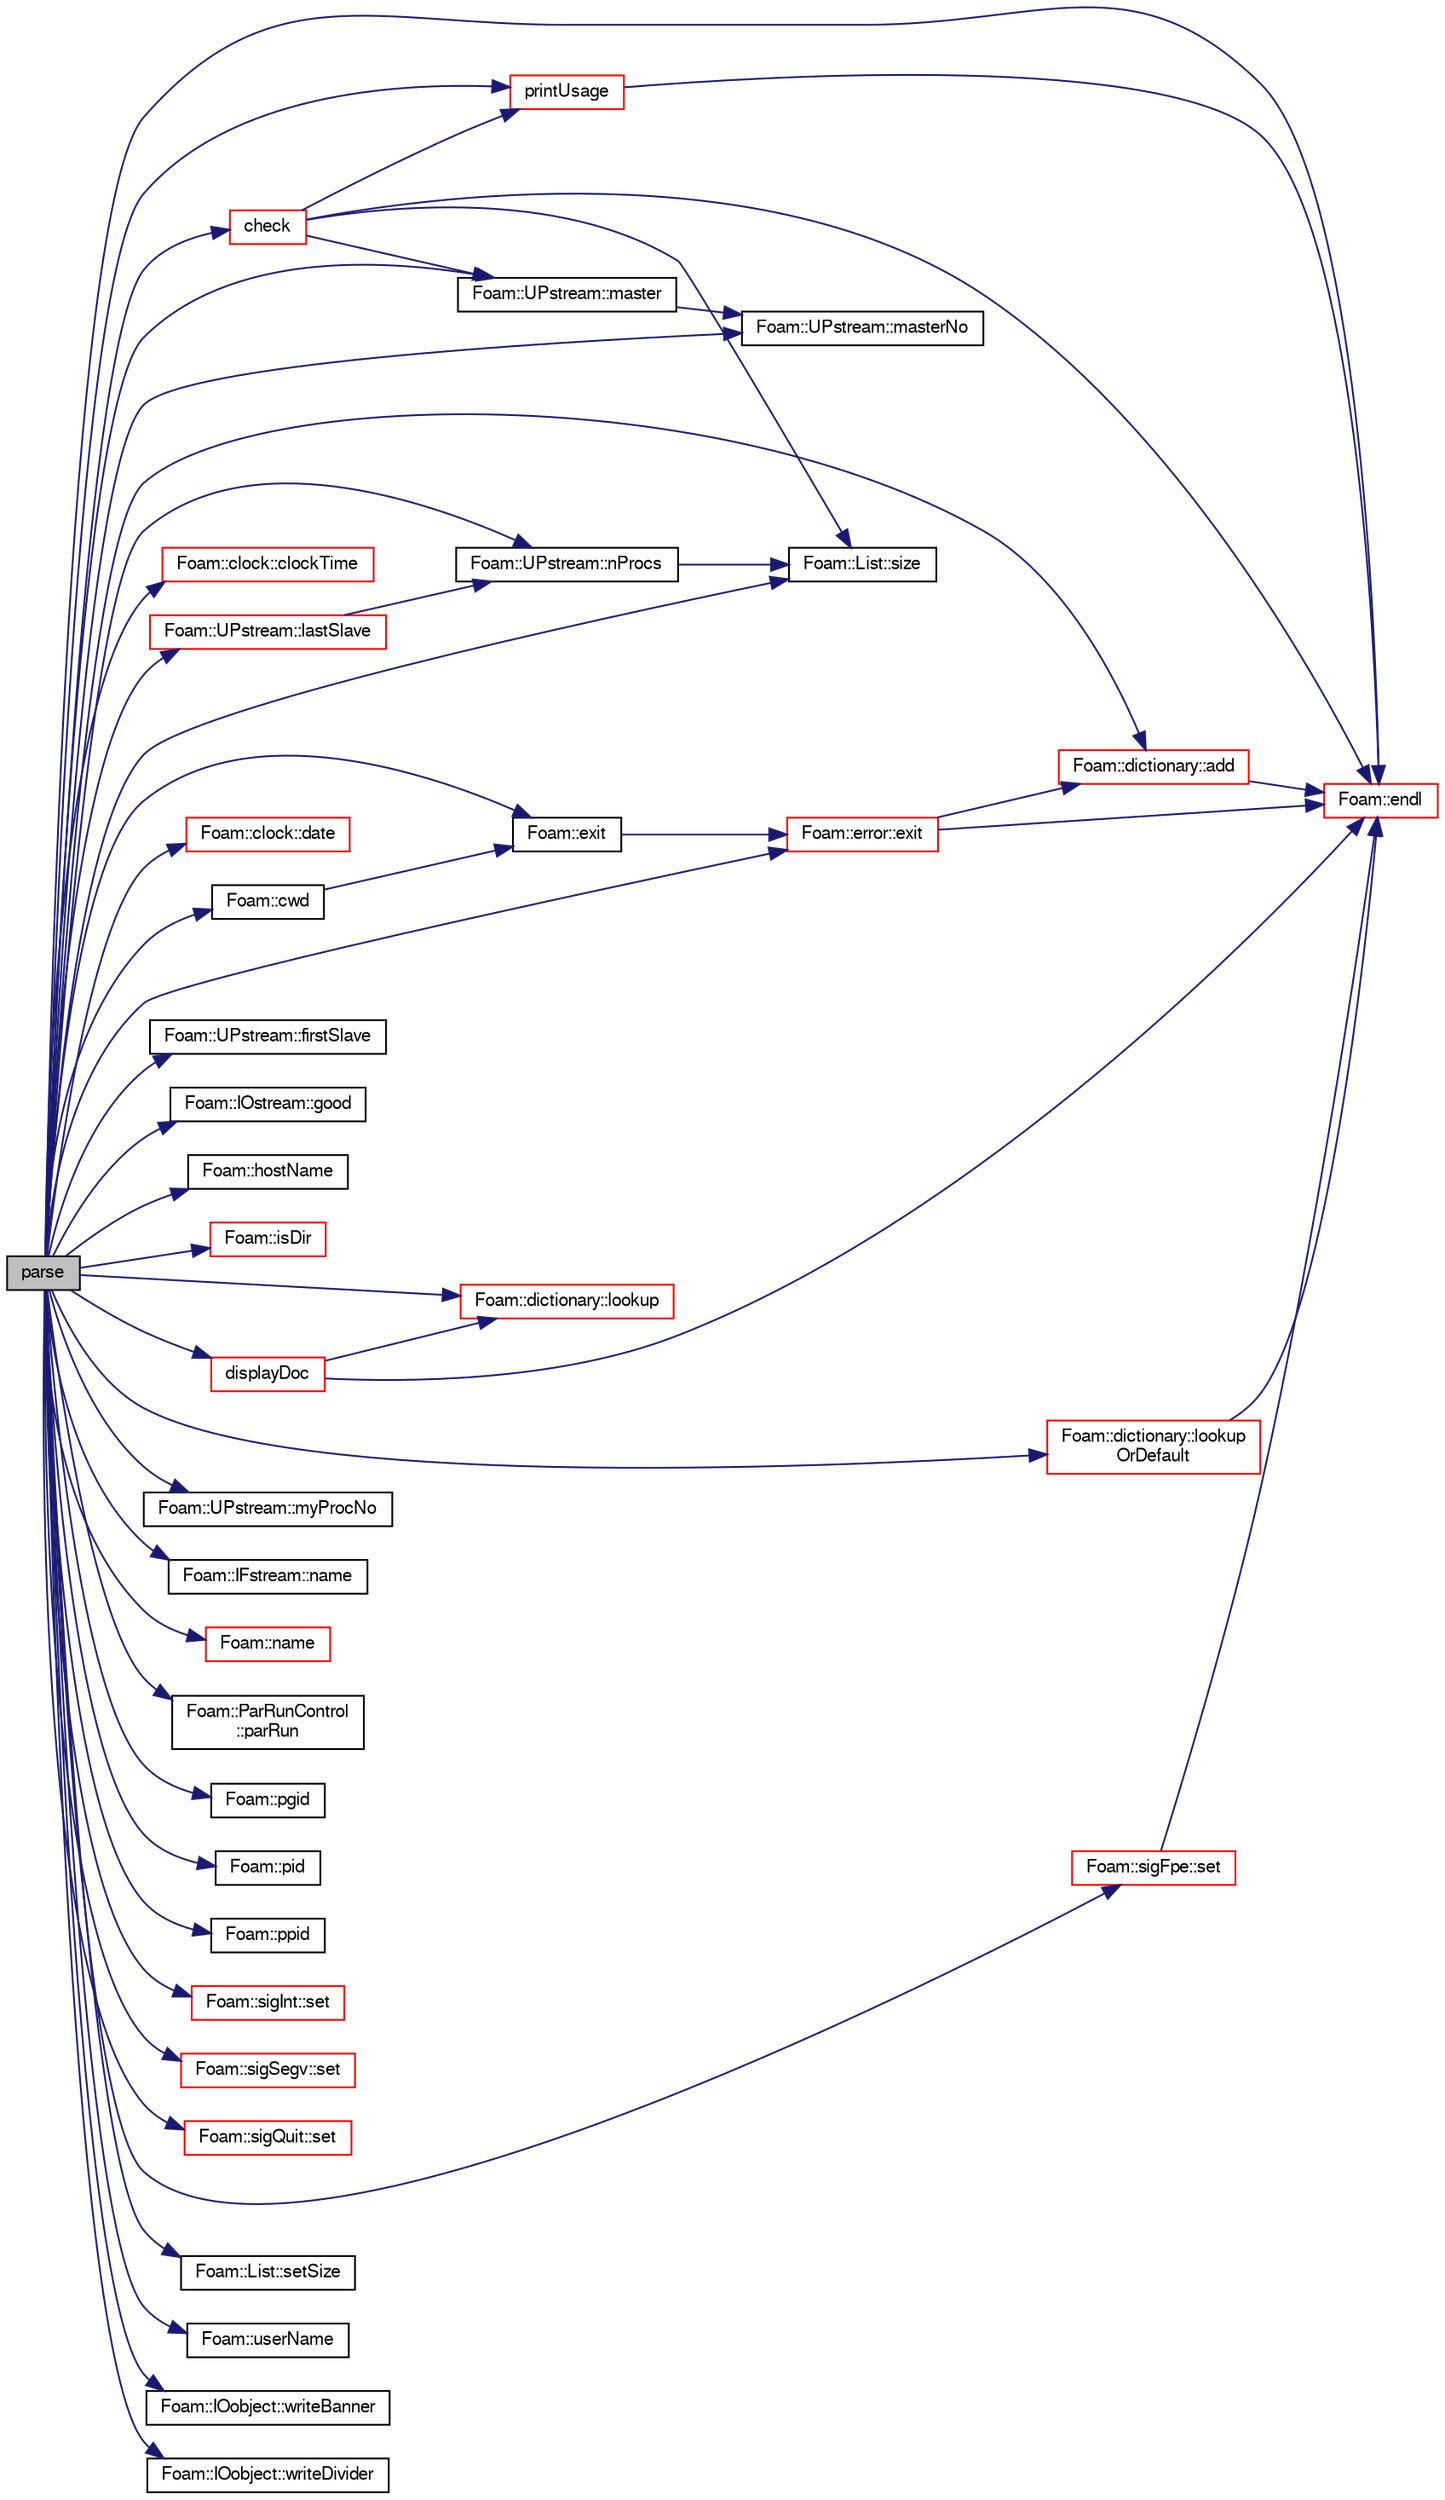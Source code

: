 digraph "parse"
{
  bgcolor="transparent";
  edge [fontname="FreeSans",fontsize="10",labelfontname="FreeSans",labelfontsize="10"];
  node [fontname="FreeSans",fontsize="10",shape=record];
  rankdir="LR";
  Node687 [label="parse",height=0.2,width=0.4,color="black", fillcolor="grey75", style="filled", fontcolor="black"];
  Node687 -> Node688 [color="midnightblue",fontsize="10",style="solid",fontname="FreeSans"];
  Node688 [label="Foam::dictionary::add",height=0.2,width=0.4,color="red",URL="$a26014.html#ac2ddcab42322c8d8af5e5830ab4d431b",tooltip="Add a new entry. "];
  Node688 -> Node698 [color="midnightblue",fontsize="10",style="solid",fontname="FreeSans"];
  Node698 [label="Foam::endl",height=0.2,width=0.4,color="red",URL="$a21124.html#a2db8fe02a0d3909e9351bb4275b23ce4",tooltip="Add newline and flush stream. "];
  Node687 -> Node731 [color="midnightblue",fontsize="10",style="solid",fontname="FreeSans"];
  Node731 [label="check",height=0.2,width=0.4,color="red",URL="$a26662.html#ae2ad9f17c7b27a0ccebcf6d79c814d63",tooltip="Check argument list. "];
  Node731 -> Node732 [color="midnightblue",fontsize="10",style="solid",fontname="FreeSans"];
  Node732 [label="Foam::UPstream::master",height=0.2,width=0.4,color="black",URL="$a26270.html#a36af549940a0aae3733774649594489f",tooltip="Am I the master process. "];
  Node732 -> Node733 [color="midnightblue",fontsize="10",style="solid",fontname="FreeSans"];
  Node733 [label="Foam::UPstream::masterNo",height=0.2,width=0.4,color="black",URL="$a26270.html#a30260fa445b5e3e14a9042269664adde",tooltip="Process index of the master. "];
  Node731 -> Node734 [color="midnightblue",fontsize="10",style="solid",fontname="FreeSans"];
  Node734 [label="Foam::List::size",height=0.2,width=0.4,color="black",URL="$a25694.html#a8a5f6fa29bd4b500caf186f60245b384",tooltip="Override size to be inconsistent with allocated storage. "];
  Node731 -> Node698 [color="midnightblue",fontsize="10",style="solid",fontname="FreeSans"];
  Node731 -> Node991 [color="midnightblue",fontsize="10",style="solid",fontname="FreeSans"];
  Node991 [label="printUsage",height=0.2,width=0.4,color="red",URL="$a26662.html#ae611c00639ead5776f4e982bbfd65ba5",tooltip="Print usage. "];
  Node991 -> Node698 [color="midnightblue",fontsize="10",style="solid",fontname="FreeSans"];
  Node687 -> Node994 [color="midnightblue",fontsize="10",style="solid",fontname="FreeSans"];
  Node994 [label="Foam::clock::clockTime",height=0.2,width=0.4,color="red",URL="$a26670.html#a716145c4eae38fe6388b4c2b6eb3b576",tooltip="Return the current wall-clock time as a string. "];
  Node687 -> Node998 [color="midnightblue",fontsize="10",style="solid",fontname="FreeSans"];
  Node998 [label="Foam::cwd",height=0.2,width=0.4,color="black",URL="$a21124.html#a07e65e44305ffb6594966d3a53cb6272",tooltip="Return current working directory path name. "];
  Node998 -> Node739 [color="midnightblue",fontsize="10",style="solid",fontname="FreeSans"];
  Node739 [label="Foam::exit",height=0.2,width=0.4,color="black",URL="$a21124.html#a06ca7250d8e89caf05243ec094843642"];
  Node739 -> Node740 [color="midnightblue",fontsize="10",style="solid",fontname="FreeSans"];
  Node740 [label="Foam::error::exit",height=0.2,width=0.4,color="red",URL="$a26082.html#a8e05d3ad7f8730ff9a8bab5360fd7854",tooltip="Exit : can be called for any error to exit program. "];
  Node740 -> Node688 [color="midnightblue",fontsize="10",style="solid",fontname="FreeSans"];
  Node740 -> Node698 [color="midnightblue",fontsize="10",style="solid",fontname="FreeSans"];
  Node687 -> Node999 [color="midnightblue",fontsize="10",style="solid",fontname="FreeSans"];
  Node999 [label="Foam::clock::date",height=0.2,width=0.4,color="red",URL="$a26670.html#a85937959bc3f366942ea89fe679d22d0",tooltip="Return the current wall-clock date as a string. "];
  Node687 -> Node1000 [color="midnightblue",fontsize="10",style="solid",fontname="FreeSans"];
  Node1000 [label="displayDoc",height=0.2,width=0.4,color="red",URL="$a26662.html#a9b27b732ab8af61a9511f20b6d3c5abc",tooltip="Display documentation in browser. "];
  Node1000 -> Node747 [color="midnightblue",fontsize="10",style="solid",fontname="FreeSans"];
  Node747 [label="Foam::dictionary::lookup",height=0.2,width=0.4,color="red",URL="$a26014.html#a6a0727fa523e48977e27348663def509",tooltip="Find and return an entry data stream. "];
  Node1000 -> Node698 [color="midnightblue",fontsize="10",style="solid",fontname="FreeSans"];
  Node687 -> Node698 [color="midnightblue",fontsize="10",style="solid",fontname="FreeSans"];
  Node687 -> Node739 [color="midnightblue",fontsize="10",style="solid",fontname="FreeSans"];
  Node687 -> Node740 [color="midnightblue",fontsize="10",style="solid",fontname="FreeSans"];
  Node687 -> Node1007 [color="midnightblue",fontsize="10",style="solid",fontname="FreeSans"];
  Node1007 [label="Foam::UPstream::firstSlave",height=0.2,width=0.4,color="black",URL="$a26270.html#acf61876860b10a79aff95e52dd0c533f",tooltip="Process index of first slave. "];
  Node687 -> Node715 [color="midnightblue",fontsize="10",style="solid",fontname="FreeSans"];
  Node715 [label="Foam::IOstream::good",height=0.2,width=0.4,color="black",URL="$a26226.html#abdcc7f96f487faadc7769afcf58fe992",tooltip="Return true if next operation might succeed. "];
  Node687 -> Node1008 [color="midnightblue",fontsize="10",style="solid",fontname="FreeSans"];
  Node1008 [label="Foam::hostName",height=0.2,width=0.4,color="black",URL="$a21124.html#a79115b5e88efba141e59d08cfbd1d26e",tooltip="Return the system&#39;s host name, as per hostname(1) "];
  Node687 -> Node813 [color="midnightblue",fontsize="10",style="solid",fontname="FreeSans"];
  Node813 [label="Foam::isDir",height=0.2,width=0.4,color="red",URL="$a21124.html#a9c9cf5d33b9c5961f835aefe5d860c5a",tooltip="Does the name exist as a DIRECTORY in the file system? "];
  Node687 -> Node1009 [color="midnightblue",fontsize="10",style="solid",fontname="FreeSans"];
  Node1009 [label="Foam::UPstream::lastSlave",height=0.2,width=0.4,color="red",URL="$a26270.html#a6ba6de79b96f3b7f2d987b2b657f47e1",tooltip="Process index of last slave. "];
  Node1009 -> Node814 [color="midnightblue",fontsize="10",style="solid",fontname="FreeSans"];
  Node814 [label="Foam::UPstream::nProcs",height=0.2,width=0.4,color="black",URL="$a26270.html#aada0e04d8127eda8ee95be0772754a4f",tooltip="Number of processes in parallel run. "];
  Node814 -> Node734 [color="midnightblue",fontsize="10",style="solid",fontname="FreeSans"];
  Node687 -> Node747 [color="midnightblue",fontsize="10",style="solid",fontname="FreeSans"];
  Node687 -> Node1010 [color="midnightblue",fontsize="10",style="solid",fontname="FreeSans"];
  Node1010 [label="Foam::dictionary::lookup\lOrDefault",height=0.2,width=0.4,color="red",URL="$a26014.html#a69ee064dcc6d649df523e02e5c242922",tooltip="Find and return a T,. "];
  Node1010 -> Node698 [color="midnightblue",fontsize="10",style="solid",fontname="FreeSans"];
  Node687 -> Node732 [color="midnightblue",fontsize="10",style="solid",fontname="FreeSans"];
  Node687 -> Node733 [color="midnightblue",fontsize="10",style="solid",fontname="FreeSans"];
  Node687 -> Node818 [color="midnightblue",fontsize="10",style="solid",fontname="FreeSans"];
  Node818 [label="Foam::UPstream::myProcNo",height=0.2,width=0.4,color="black",URL="$a26270.html#afc74d89573de32a3032c916f8cdd1733",tooltip="Number of this process (starting from masterNo() = 0) "];
  Node687 -> Node1013 [color="midnightblue",fontsize="10",style="solid",fontname="FreeSans"];
  Node1013 [label="Foam::IFstream::name",height=0.2,width=0.4,color="black",URL="$a26182.html#aba53f1f9c8fadfa65f4099af10df348c",tooltip="Return the name of the stream. "];
  Node687 -> Node807 [color="midnightblue",fontsize="10",style="solid",fontname="FreeSans"];
  Node807 [label="Foam::name",height=0.2,width=0.4,color="red",URL="$a21124.html#adcb0df2bd4953cb6bb390272d8263c3a",tooltip="Return a string representation of a complex. "];
  Node687 -> Node814 [color="midnightblue",fontsize="10",style="solid",fontname="FreeSans"];
  Node687 -> Node1014 [color="midnightblue",fontsize="10",style="solid",fontname="FreeSans"];
  Node1014 [label="Foam::ParRunControl\l::parRun",height=0.2,width=0.4,color="black",URL="$a26666.html#a6f44079aa375da9e24fd32e56ccb05c0"];
  Node687 -> Node1015 [color="midnightblue",fontsize="10",style="solid",fontname="FreeSans"];
  Node1015 [label="Foam::pgid",height=0.2,width=0.4,color="black",URL="$a21124.html#a7058cbd6ff169b4d7aed9083eed858e9",tooltip="Return the group PID of this process. "];
  Node687 -> Node1016 [color="midnightblue",fontsize="10",style="solid",fontname="FreeSans"];
  Node1016 [label="Foam::pid",height=0.2,width=0.4,color="black",URL="$a21124.html#ab621fe2533a48ef515cd6477f3aec992",tooltip="Return the PID of this process. "];
  Node687 -> Node1017 [color="midnightblue",fontsize="10",style="solid",fontname="FreeSans"];
  Node1017 [label="Foam::ppid",height=0.2,width=0.4,color="black",URL="$a21124.html#a9b13ab83426179ca07d1beceb5148cda",tooltip="Return the parent PID of this process. "];
  Node687 -> Node991 [color="midnightblue",fontsize="10",style="solid",fontname="FreeSans"];
  Node687 -> Node1018 [color="midnightblue",fontsize="10",style="solid",fontname="FreeSans"];
  Node1018 [label="Foam::sigInt::set",height=0.2,width=0.4,color="red",URL="$a28546.html#af30d71d7871d89cd6a08a781f7bf0a15",tooltip="Activate SIGINT signal handler. "];
  Node687 -> Node1019 [color="midnightblue",fontsize="10",style="solid",fontname="FreeSans"];
  Node1019 [label="Foam::sigSegv::set",height=0.2,width=0.4,color="red",URL="$a28554.html#af30d71d7871d89cd6a08a781f7bf0a15",tooltip="Activate SIGSEGV signal handler. "];
  Node687 -> Node1020 [color="midnightblue",fontsize="10",style="solid",fontname="FreeSans"];
  Node1020 [label="Foam::sigQuit::set",height=0.2,width=0.4,color="red",URL="$a28550.html#af30d71d7871d89cd6a08a781f7bf0a15",tooltip="Activate SIGQUIT signal handler. "];
  Node687 -> Node1021 [color="midnightblue",fontsize="10",style="solid",fontname="FreeSans"];
  Node1021 [label="Foam::sigFpe::set",height=0.2,width=0.4,color="red",URL="$a28542.html#af30d71d7871d89cd6a08a781f7bf0a15",tooltip="Activate SIGFPE signal handler when FOAM_SIGFPE is set. "];
  Node1021 -> Node698 [color="midnightblue",fontsize="10",style="solid",fontname="FreeSans"];
  Node687 -> Node753 [color="midnightblue",fontsize="10",style="solid",fontname="FreeSans"];
  Node753 [label="Foam::List::setSize",height=0.2,width=0.4,color="black",URL="$a25694.html#aedb985ffeaf1bdbfeccc2a8730405703",tooltip="Reset size of List. "];
  Node687 -> Node734 [color="midnightblue",fontsize="10",style="solid",fontname="FreeSans"];
  Node687 -> Node1022 [color="midnightblue",fontsize="10",style="solid",fontname="FreeSans"];
  Node1022 [label="Foam::userName",height=0.2,width=0.4,color="black",URL="$a21124.html#a6d8325a98d213a3ff962d88bfdd504e6",tooltip="Return the user&#39;s login name. "];
  Node687 -> Node1023 [color="midnightblue",fontsize="10",style="solid",fontname="FreeSans"];
  Node1023 [label="Foam::IOobject::writeBanner",height=0.2,width=0.4,color="black",URL="$a26142.html#a02fe83a3242334d79d9798f542c1b780",tooltip="Write the standard OpenFOAM file/dictionary banner. "];
  Node687 -> Node1024 [color="midnightblue",fontsize="10",style="solid",fontname="FreeSans"];
  Node1024 [label="Foam::IOobject::writeDivider",height=0.2,width=0.4,color="black",URL="$a26142.html#ab9dfd1788c127840b478e7c3b95b2e51",tooltip="Write the standard file section divider. "];
}
